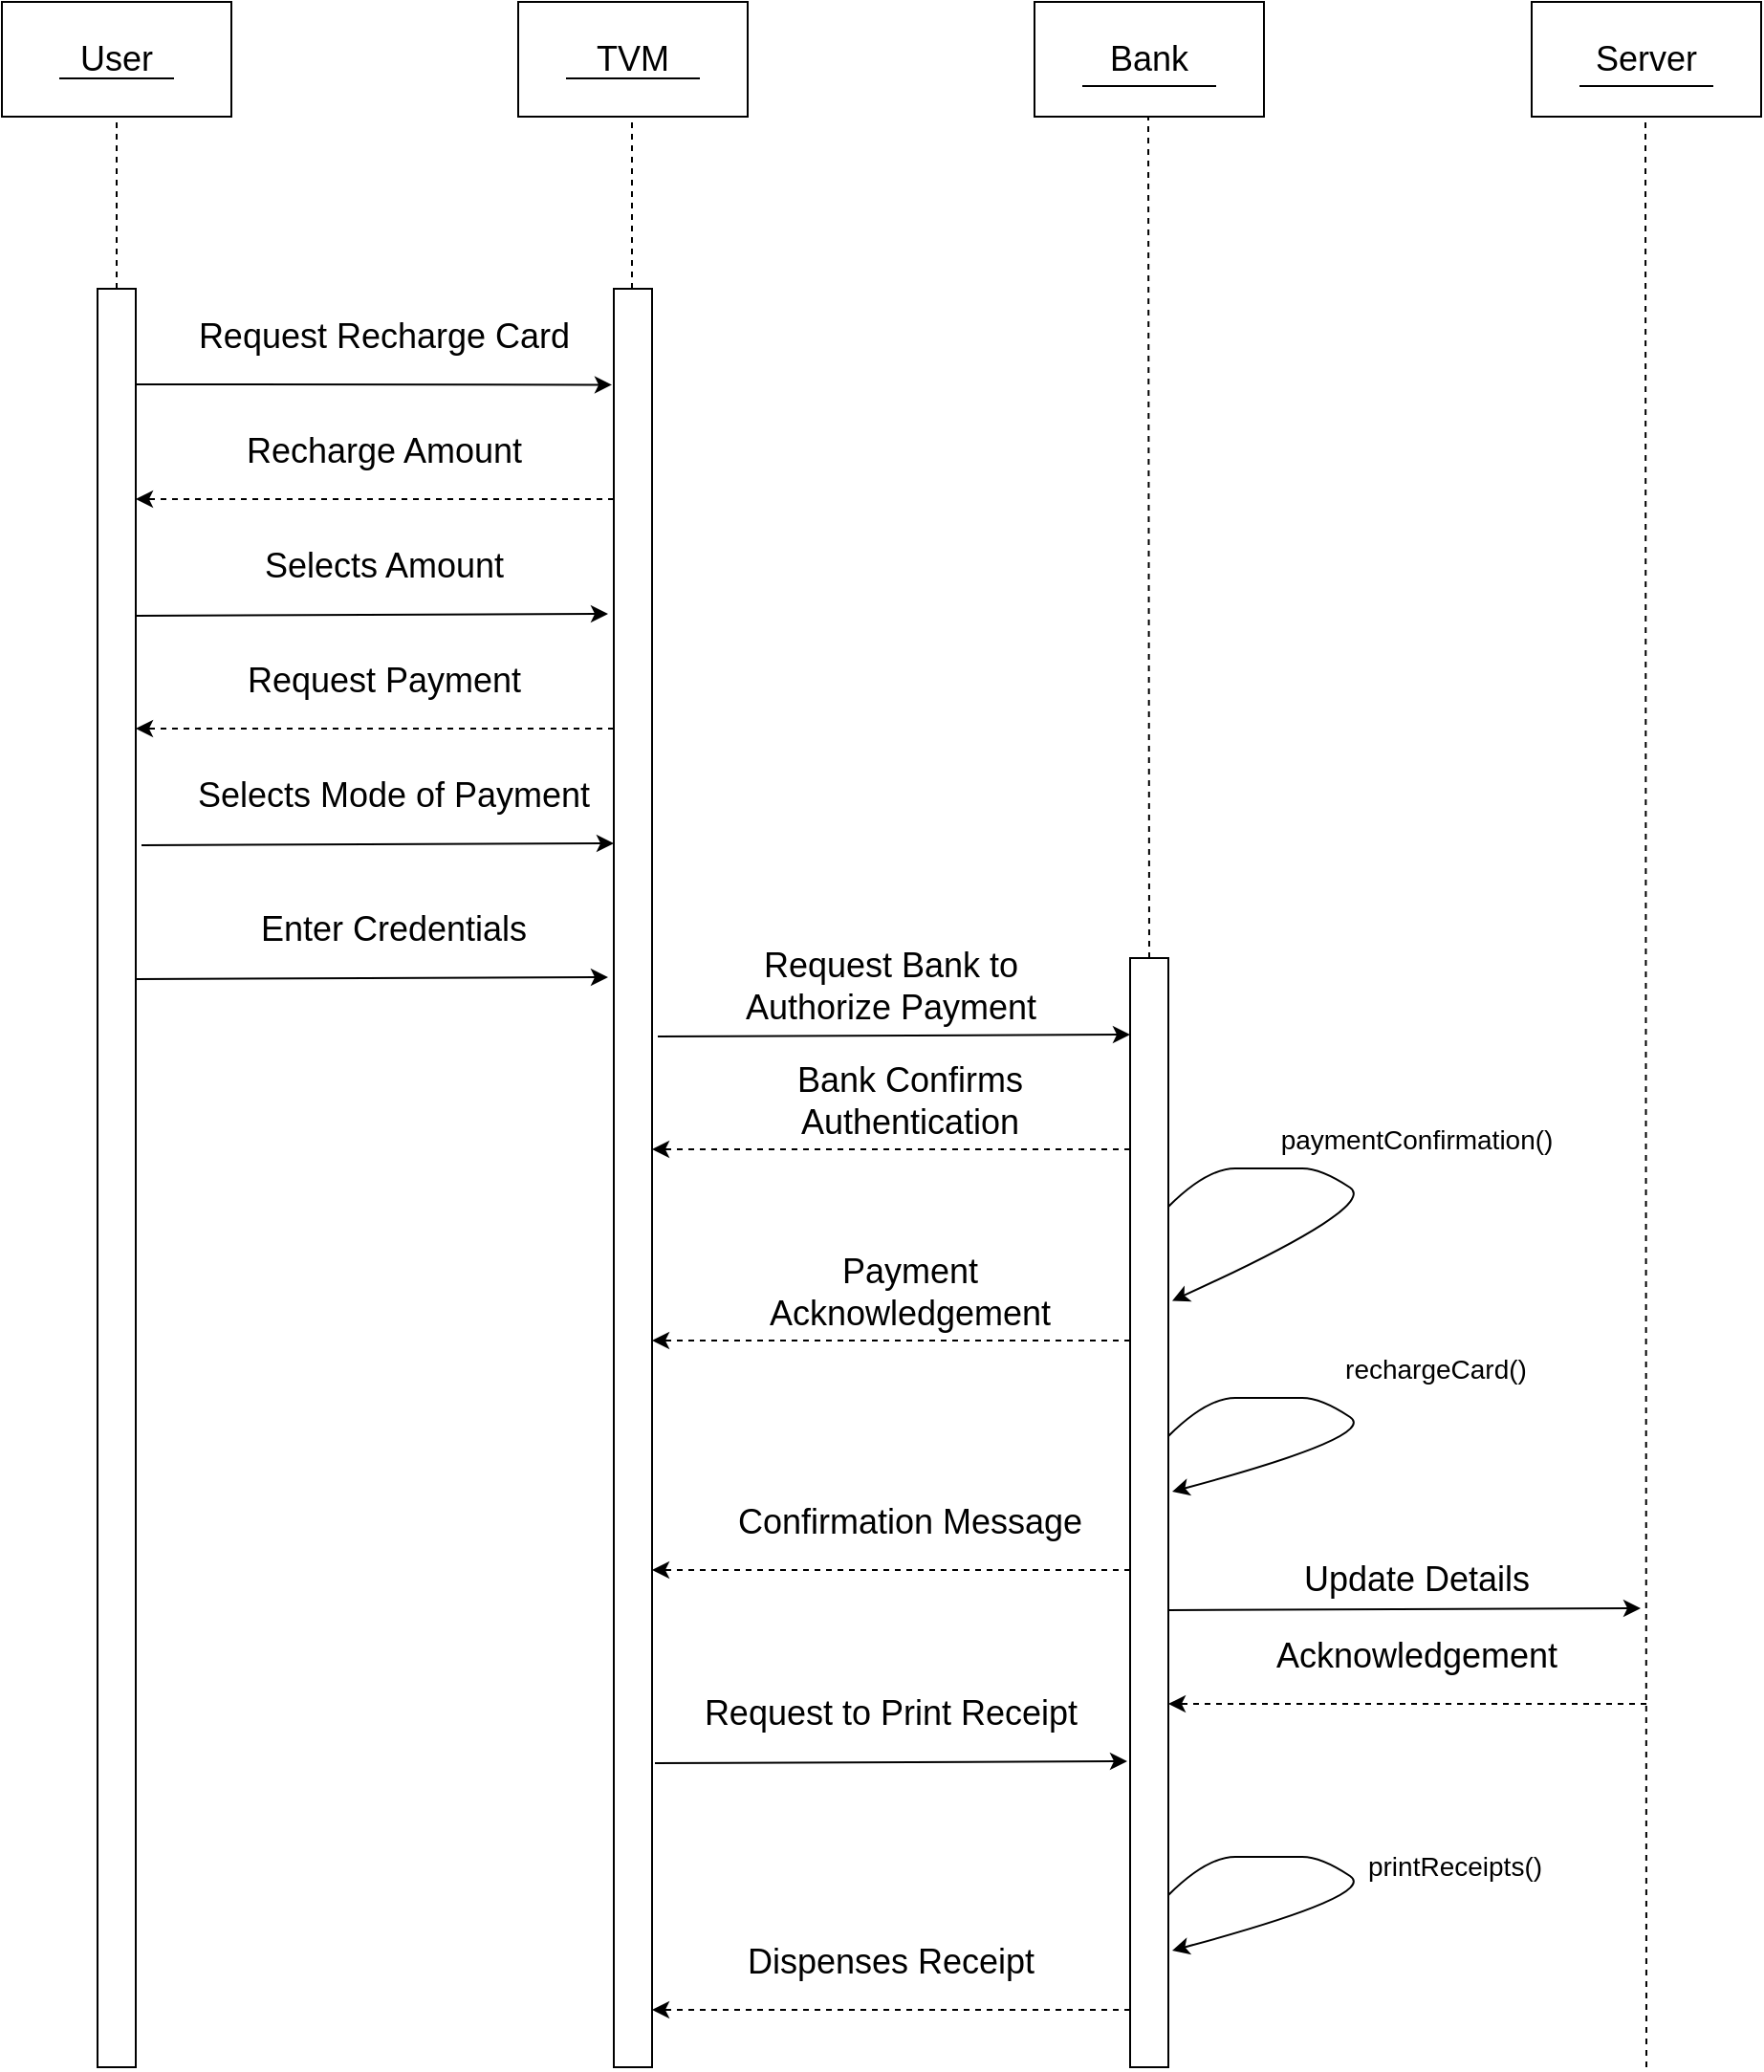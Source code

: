 <mxfile version="21.1.2" type="device">
  <diagram name="Page-1" id="IVqVSGv2KLx6jKtq350M">
    <mxGraphModel dx="954" dy="567" grid="1" gridSize="10" guides="1" tooltips="1" connect="1" arrows="1" fold="1" page="1" pageScale="1" pageWidth="850" pageHeight="1100" math="0" shadow="0">
      <root>
        <mxCell id="0" />
        <mxCell id="1" parent="0" />
        <mxCell id="m_yIS0kcz00EE0Y5XQm6-1" value="" style="rounded=0;whiteSpace=wrap;html=1;" vertex="1" parent="1">
          <mxGeometry x="140" y="90" width="120" height="60" as="geometry" />
        </mxCell>
        <mxCell id="m_yIS0kcz00EE0Y5XQm6-2" value="&lt;font style=&quot;font-size: 18px;&quot;&gt;User&lt;/font&gt;" style="text;html=1;strokeColor=none;fillColor=none;align=center;verticalAlign=middle;whiteSpace=wrap;rounded=0;" vertex="1" parent="1">
          <mxGeometry x="170" y="105" width="60" height="30" as="geometry" />
        </mxCell>
        <mxCell id="m_yIS0kcz00EE0Y5XQm6-3" value="" style="rounded=0;whiteSpace=wrap;html=1;" vertex="1" parent="1">
          <mxGeometry x="410" y="90" width="120" height="60" as="geometry" />
        </mxCell>
        <mxCell id="m_yIS0kcz00EE0Y5XQm6-4" value="&lt;font style=&quot;font-size: 18px;&quot;&gt;TVM&lt;/font&gt;" style="text;html=1;strokeColor=none;fillColor=none;align=center;verticalAlign=middle;whiteSpace=wrap;rounded=0;" vertex="1" parent="1">
          <mxGeometry x="440" y="105" width="60" height="30" as="geometry" />
        </mxCell>
        <mxCell id="m_yIS0kcz00EE0Y5XQm6-5" value="" style="rounded=0;whiteSpace=wrap;html=1;" vertex="1" parent="1">
          <mxGeometry x="680" y="90" width="120" height="60" as="geometry" />
        </mxCell>
        <mxCell id="m_yIS0kcz00EE0Y5XQm6-6" value="&lt;font style=&quot;font-size: 18px;&quot;&gt;Bank&lt;/font&gt;" style="text;html=1;strokeColor=none;fillColor=none;align=center;verticalAlign=middle;whiteSpace=wrap;rounded=0;" vertex="1" parent="1">
          <mxGeometry x="710" y="105" width="60" height="30" as="geometry" />
        </mxCell>
        <mxCell id="m_yIS0kcz00EE0Y5XQm6-7" value="" style="rounded=0;whiteSpace=wrap;html=1;" vertex="1" parent="1">
          <mxGeometry x="940" y="90" width="120" height="60" as="geometry" />
        </mxCell>
        <mxCell id="m_yIS0kcz00EE0Y5XQm6-8" value="&lt;font style=&quot;font-size: 18px;&quot;&gt;Server&lt;/font&gt;" style="text;html=1;strokeColor=none;fillColor=none;align=center;verticalAlign=middle;whiteSpace=wrap;rounded=0;" vertex="1" parent="1">
          <mxGeometry x="970" y="105" width="60" height="30" as="geometry" />
        </mxCell>
        <mxCell id="m_yIS0kcz00EE0Y5XQm6-9" value="" style="endArrow=none;dashed=1;html=1;rounded=0;" edge="1" parent="1">
          <mxGeometry width="50" height="50" relative="1" as="geometry">
            <mxPoint x="200" y="240" as="sourcePoint" />
            <mxPoint x="200" y="150" as="targetPoint" />
          </mxGeometry>
        </mxCell>
        <mxCell id="m_yIS0kcz00EE0Y5XQm6-10" value="" style="endArrow=none;dashed=1;html=1;rounded=0;" edge="1" parent="1">
          <mxGeometry width="50" height="50" relative="1" as="geometry">
            <mxPoint x="469.5" y="240" as="sourcePoint" />
            <mxPoint x="469.5" y="150" as="targetPoint" />
          </mxGeometry>
        </mxCell>
        <mxCell id="m_yIS0kcz00EE0Y5XQm6-11" value="" style="endArrow=none;dashed=1;html=1;rounded=0;exitX=0.5;exitY=0;exitDx=0;exitDy=0;" edge="1" parent="1" source="m_yIS0kcz00EE0Y5XQm6-16">
          <mxGeometry width="50" height="50" relative="1" as="geometry">
            <mxPoint x="739.5" y="240" as="sourcePoint" />
            <mxPoint x="739.5" y="150" as="targetPoint" />
          </mxGeometry>
        </mxCell>
        <mxCell id="m_yIS0kcz00EE0Y5XQm6-12" value="" style="endArrow=none;dashed=1;html=1;rounded=0;" edge="1" parent="1">
          <mxGeometry width="50" height="50" relative="1" as="geometry">
            <mxPoint x="1000" y="1170" as="sourcePoint" />
            <mxPoint x="999.5" y="150" as="targetPoint" />
          </mxGeometry>
        </mxCell>
        <mxCell id="m_yIS0kcz00EE0Y5XQm6-14" value="" style="rounded=0;whiteSpace=wrap;html=1;" vertex="1" parent="1">
          <mxGeometry x="190" y="240" width="20" height="930" as="geometry" />
        </mxCell>
        <mxCell id="m_yIS0kcz00EE0Y5XQm6-15" value="" style="rounded=0;whiteSpace=wrap;html=1;" vertex="1" parent="1">
          <mxGeometry x="460" y="240" width="20" height="930" as="geometry" />
        </mxCell>
        <mxCell id="m_yIS0kcz00EE0Y5XQm6-16" value="" style="rounded=0;whiteSpace=wrap;html=1;" vertex="1" parent="1">
          <mxGeometry x="730" y="590" width="20" height="580" as="geometry" />
        </mxCell>
        <mxCell id="m_yIS0kcz00EE0Y5XQm6-18" value="" style="endArrow=classic;html=1;rounded=0;entryX=-0.05;entryY=0.054;entryDx=0;entryDy=0;entryPerimeter=0;" edge="1" parent="1" target="m_yIS0kcz00EE0Y5XQm6-15">
          <mxGeometry width="50" height="50" relative="1" as="geometry">
            <mxPoint x="210" y="290" as="sourcePoint" />
            <mxPoint x="260" y="240" as="targetPoint" />
          </mxGeometry>
        </mxCell>
        <mxCell id="m_yIS0kcz00EE0Y5XQm6-19" value="" style="endArrow=classic;html=1;rounded=0;entryX=-0.15;entryY=0.06;entryDx=0;entryDy=0;entryPerimeter=0;" edge="1" parent="1">
          <mxGeometry width="50" height="50" relative="1" as="geometry">
            <mxPoint x="210" y="411" as="sourcePoint" />
            <mxPoint x="457" y="410" as="targetPoint" />
          </mxGeometry>
        </mxCell>
        <mxCell id="m_yIS0kcz00EE0Y5XQm6-20" value="" style="endArrow=classic;html=1;rounded=0;entryX=-0.15;entryY=0.06;entryDx=0;entryDy=0;entryPerimeter=0;" edge="1" parent="1">
          <mxGeometry width="50" height="50" relative="1" as="geometry">
            <mxPoint x="213" y="531" as="sourcePoint" />
            <mxPoint x="460" y="530" as="targetPoint" />
          </mxGeometry>
        </mxCell>
        <mxCell id="m_yIS0kcz00EE0Y5XQm6-22" value="&lt;font style=&quot;font-size: 18px;&quot;&gt;Request Recharge Card&lt;/font&gt;" style="text;html=1;strokeColor=none;fillColor=none;align=center;verticalAlign=middle;whiteSpace=wrap;rounded=0;" vertex="1" parent="1">
          <mxGeometry x="240" y="250" width="200" height="30" as="geometry" />
        </mxCell>
        <mxCell id="m_yIS0kcz00EE0Y5XQm6-23" value="" style="html=1;labelBackgroundColor=#ffffff;startArrow=none;startFill=0;startSize=6;endArrow=classic;endFill=1;endSize=6;jettySize=auto;orthogonalLoop=1;strokeWidth=1;dashed=1;fontSize=14;rounded=0;" edge="1" parent="1">
          <mxGeometry width="60" height="60" relative="1" as="geometry">
            <mxPoint x="460" y="350" as="sourcePoint" />
            <mxPoint x="210" y="350" as="targetPoint" />
          </mxGeometry>
        </mxCell>
        <mxCell id="m_yIS0kcz00EE0Y5XQm6-24" value="&lt;font style=&quot;font-size: 18px;&quot;&gt;Recharge Amount&lt;/font&gt;" style="text;html=1;strokeColor=none;fillColor=none;align=center;verticalAlign=middle;whiteSpace=wrap;rounded=0;" vertex="1" parent="1">
          <mxGeometry x="240" y="310" width="200" height="30" as="geometry" />
        </mxCell>
        <mxCell id="m_yIS0kcz00EE0Y5XQm6-25" value="&lt;font style=&quot;font-size: 18px;&quot;&gt;Selects Amount&lt;/font&gt;" style="text;html=1;strokeColor=none;fillColor=none;align=center;verticalAlign=middle;whiteSpace=wrap;rounded=0;" vertex="1" parent="1">
          <mxGeometry x="240" y="370" width="200" height="30" as="geometry" />
        </mxCell>
        <mxCell id="m_yIS0kcz00EE0Y5XQm6-26" value="" style="html=1;labelBackgroundColor=#ffffff;startArrow=none;startFill=0;startSize=6;endArrow=classic;endFill=1;endSize=6;jettySize=auto;orthogonalLoop=1;strokeWidth=1;dashed=1;fontSize=14;rounded=0;" edge="1" parent="1">
          <mxGeometry width="60" height="60" relative="1" as="geometry">
            <mxPoint x="460" y="470" as="sourcePoint" />
            <mxPoint x="210" y="470" as="targetPoint" />
          </mxGeometry>
        </mxCell>
        <mxCell id="m_yIS0kcz00EE0Y5XQm6-27" value="&lt;font style=&quot;font-size: 18px;&quot;&gt;Request Payment&lt;/font&gt;" style="text;html=1;strokeColor=none;fillColor=none;align=center;verticalAlign=middle;whiteSpace=wrap;rounded=0;" vertex="1" parent="1">
          <mxGeometry x="240" y="430" width="200" height="30" as="geometry" />
        </mxCell>
        <mxCell id="m_yIS0kcz00EE0Y5XQm6-28" value="&lt;font style=&quot;font-size: 18px;&quot;&gt;Selects Mode of Payment&lt;/font&gt;" style="text;html=1;strokeColor=none;fillColor=none;align=center;verticalAlign=middle;whiteSpace=wrap;rounded=0;" vertex="1" parent="1">
          <mxGeometry x="240" y="490" width="210" height="30" as="geometry" />
        </mxCell>
        <mxCell id="m_yIS0kcz00EE0Y5XQm6-29" value="" style="endArrow=classic;html=1;rounded=0;entryX=-0.15;entryY=0.06;entryDx=0;entryDy=0;entryPerimeter=0;" edge="1" parent="1">
          <mxGeometry width="50" height="50" relative="1" as="geometry">
            <mxPoint x="210" y="601" as="sourcePoint" />
            <mxPoint x="457" y="600" as="targetPoint" />
          </mxGeometry>
        </mxCell>
        <mxCell id="m_yIS0kcz00EE0Y5XQm6-30" value="&lt;font style=&quot;font-size: 18px;&quot;&gt;Enter Credentials&lt;/font&gt;" style="text;html=1;strokeColor=none;fillColor=none;align=center;verticalAlign=middle;whiteSpace=wrap;rounded=0;" vertex="1" parent="1">
          <mxGeometry x="240" y="560" width="210" height="30" as="geometry" />
        </mxCell>
        <mxCell id="m_yIS0kcz00EE0Y5XQm6-31" value="" style="endArrow=classic;html=1;rounded=0;entryX=-0.15;entryY=0.06;entryDx=0;entryDy=0;entryPerimeter=0;" edge="1" parent="1">
          <mxGeometry width="50" height="50" relative="1" as="geometry">
            <mxPoint x="483" y="631" as="sourcePoint" />
            <mxPoint x="730" y="630" as="targetPoint" />
          </mxGeometry>
        </mxCell>
        <mxCell id="m_yIS0kcz00EE0Y5XQm6-32" value="&lt;font style=&quot;font-size: 18px;&quot;&gt;Request Bank to Authorize Payment&lt;/font&gt;" style="text;html=1;strokeColor=none;fillColor=none;align=center;verticalAlign=middle;whiteSpace=wrap;rounded=0;" vertex="1" parent="1">
          <mxGeometry x="500" y="590" width="210" height="30" as="geometry" />
        </mxCell>
        <mxCell id="m_yIS0kcz00EE0Y5XQm6-33" value="" style="html=1;labelBackgroundColor=#ffffff;startArrow=none;startFill=0;startSize=6;endArrow=classic;endFill=1;endSize=6;jettySize=auto;orthogonalLoop=1;strokeWidth=1;dashed=1;fontSize=14;rounded=0;" edge="1" parent="1">
          <mxGeometry width="60" height="60" relative="1" as="geometry">
            <mxPoint x="730" y="690" as="sourcePoint" />
            <mxPoint x="480" y="690" as="targetPoint" />
          </mxGeometry>
        </mxCell>
        <mxCell id="m_yIS0kcz00EE0Y5XQm6-34" value="&lt;font style=&quot;font-size: 18px;&quot;&gt;Bank Confirms Authentication&lt;/font&gt;" style="text;html=1;strokeColor=none;fillColor=none;align=center;verticalAlign=middle;whiteSpace=wrap;rounded=0;" vertex="1" parent="1">
          <mxGeometry x="510" y="650" width="210" height="30" as="geometry" />
        </mxCell>
        <mxCell id="m_yIS0kcz00EE0Y5XQm6-36" value="&lt;font style=&quot;font-size: 14px;&quot;&gt;paymentConfirmation()&lt;/font&gt;" style="text;html=1;strokeColor=none;fillColor=none;align=center;verticalAlign=middle;whiteSpace=wrap;rounded=0;" vertex="1" parent="1">
          <mxGeometry x="840" y="680" width="80" height="10" as="geometry" />
        </mxCell>
        <mxCell id="m_yIS0kcz00EE0Y5XQm6-37" value="" style="curved=1;endArrow=classic;html=1;rounded=0;entryX=1.1;entryY=0.309;entryDx=0;entryDy=0;entryPerimeter=0;" edge="1" parent="1" target="m_yIS0kcz00EE0Y5XQm6-16">
          <mxGeometry width="50" height="50" relative="1" as="geometry">
            <mxPoint x="750" y="720" as="sourcePoint" />
            <mxPoint x="770" y="760" as="targetPoint" />
            <Array as="points">
              <mxPoint x="770" y="700" />
              <mxPoint x="800" y="700" />
              <mxPoint x="810" y="700" />
              <mxPoint x="830" y="700" />
              <mxPoint x="860" y="720" />
            </Array>
          </mxGeometry>
        </mxCell>
        <mxCell id="m_yIS0kcz00EE0Y5XQm6-38" value="" style="html=1;labelBackgroundColor=#ffffff;startArrow=none;startFill=0;startSize=6;endArrow=classic;endFill=1;endSize=6;jettySize=auto;orthogonalLoop=1;strokeWidth=1;dashed=1;fontSize=14;rounded=0;" edge="1" parent="1">
          <mxGeometry width="60" height="60" relative="1" as="geometry">
            <mxPoint x="730" y="790" as="sourcePoint" />
            <mxPoint x="480" y="790" as="targetPoint" />
          </mxGeometry>
        </mxCell>
        <mxCell id="m_yIS0kcz00EE0Y5XQm6-39" value="&lt;font style=&quot;font-size: 18px;&quot;&gt;Payment Acknowledgement&lt;/font&gt;" style="text;html=1;strokeColor=none;fillColor=none;align=center;verticalAlign=middle;whiteSpace=wrap;rounded=0;" vertex="1" parent="1">
          <mxGeometry x="510" y="750" width="210" height="30" as="geometry" />
        </mxCell>
        <mxCell id="m_yIS0kcz00EE0Y5XQm6-40" value="" style="curved=1;endArrow=classic;html=1;rounded=0;entryX=1.1;entryY=0.629;entryDx=0;entryDy=0;entryPerimeter=0;" edge="1" parent="1">
          <mxGeometry width="50" height="50" relative="1" as="geometry">
            <mxPoint x="750" y="840" as="sourcePoint" />
            <mxPoint x="752" y="869" as="targetPoint" />
            <Array as="points">
              <mxPoint x="770" y="820" />
              <mxPoint x="800" y="820" />
              <mxPoint x="810" y="820" />
              <mxPoint x="830" y="820" />
              <mxPoint x="860" y="840" />
            </Array>
          </mxGeometry>
        </mxCell>
        <mxCell id="m_yIS0kcz00EE0Y5XQm6-41" value="&lt;font style=&quot;font-size: 14px;&quot;&gt;rechargeCard()&lt;/font&gt;" style="text;html=1;strokeColor=none;fillColor=none;align=center;verticalAlign=middle;whiteSpace=wrap;rounded=0;" vertex="1" parent="1">
          <mxGeometry x="850" y="800" width="80" height="10" as="geometry" />
        </mxCell>
        <mxCell id="m_yIS0kcz00EE0Y5XQm6-42" value="" style="html=1;labelBackgroundColor=#ffffff;startArrow=none;startFill=0;startSize=6;endArrow=classic;endFill=1;endSize=6;jettySize=auto;orthogonalLoop=1;strokeWidth=1;dashed=1;fontSize=14;rounded=0;" edge="1" parent="1">
          <mxGeometry width="60" height="60" relative="1" as="geometry">
            <mxPoint x="730" y="910" as="sourcePoint" />
            <mxPoint x="480" y="910" as="targetPoint" />
          </mxGeometry>
        </mxCell>
        <mxCell id="m_yIS0kcz00EE0Y5XQm6-43" value="&lt;font style=&quot;font-size: 18px;&quot;&gt;Confirmation Message&lt;/font&gt;" style="text;html=1;strokeColor=none;fillColor=none;align=center;verticalAlign=middle;whiteSpace=wrap;rounded=0;" vertex="1" parent="1">
          <mxGeometry x="510" y="870" width="210" height="30" as="geometry" />
        </mxCell>
        <mxCell id="m_yIS0kcz00EE0Y5XQm6-44" value="" style="endArrow=classic;html=1;rounded=0;entryX=-0.15;entryY=0.06;entryDx=0;entryDy=0;entryPerimeter=0;" edge="1" parent="1">
          <mxGeometry width="50" height="50" relative="1" as="geometry">
            <mxPoint x="750" y="931" as="sourcePoint" />
            <mxPoint x="997" y="930" as="targetPoint" />
          </mxGeometry>
        </mxCell>
        <mxCell id="m_yIS0kcz00EE0Y5XQm6-48" value="&lt;font style=&quot;font-size: 18px;&quot;&gt;Acknowledgement&lt;/font&gt;" style="text;html=1;strokeColor=none;fillColor=none;align=center;verticalAlign=middle;whiteSpace=wrap;rounded=0;" vertex="1" parent="1">
          <mxGeometry x="775" y="940" width="210" height="30" as="geometry" />
        </mxCell>
        <mxCell id="m_yIS0kcz00EE0Y5XQm6-49" value="&lt;font style=&quot;font-size: 18px;&quot;&gt;Update Details&lt;/font&gt;" style="text;html=1;strokeColor=none;fillColor=none;align=center;verticalAlign=middle;whiteSpace=wrap;rounded=0;" vertex="1" parent="1">
          <mxGeometry x="775" y="900" width="210" height="30" as="geometry" />
        </mxCell>
        <mxCell id="m_yIS0kcz00EE0Y5XQm6-50" value="" style="html=1;labelBackgroundColor=#ffffff;startArrow=none;startFill=0;startSize=6;endArrow=classic;endFill=1;endSize=6;jettySize=auto;orthogonalLoop=1;strokeWidth=1;dashed=1;fontSize=14;rounded=0;" edge="1" parent="1">
          <mxGeometry width="60" height="60" relative="1" as="geometry">
            <mxPoint x="1000" y="980" as="sourcePoint" />
            <mxPoint x="750" y="980" as="targetPoint" />
          </mxGeometry>
        </mxCell>
        <mxCell id="m_yIS0kcz00EE0Y5XQm6-51" value="" style="endArrow=classic;html=1;rounded=0;entryX=-0.15;entryY=0.06;entryDx=0;entryDy=0;entryPerimeter=0;" edge="1" parent="1">
          <mxGeometry width="50" height="50" relative="1" as="geometry">
            <mxPoint x="481.5" y="1011" as="sourcePoint" />
            <mxPoint x="728.5" y="1010" as="targetPoint" />
          </mxGeometry>
        </mxCell>
        <mxCell id="m_yIS0kcz00EE0Y5XQm6-52" value="&lt;font style=&quot;font-size: 18px;&quot;&gt;Request to Print Receipt&lt;/font&gt;" style="text;html=1;strokeColor=none;fillColor=none;align=center;verticalAlign=middle;whiteSpace=wrap;rounded=0;" vertex="1" parent="1">
          <mxGeometry x="500" y="970" width="210" height="30" as="geometry" />
        </mxCell>
        <mxCell id="m_yIS0kcz00EE0Y5XQm6-54" value="&lt;font style=&quot;font-size: 18px;&quot;&gt;Dispenses Receipt&lt;/font&gt;" style="text;html=1;strokeColor=none;fillColor=none;align=center;verticalAlign=middle;whiteSpace=wrap;rounded=0;" vertex="1" parent="1">
          <mxGeometry x="500" y="1100" width="210" height="30" as="geometry" />
        </mxCell>
        <mxCell id="m_yIS0kcz00EE0Y5XQm6-55" value="" style="html=1;labelBackgroundColor=#ffffff;startArrow=none;startFill=0;startSize=6;endArrow=classic;endFill=1;endSize=6;jettySize=auto;orthogonalLoop=1;strokeWidth=1;dashed=1;fontSize=14;rounded=0;" edge="1" parent="1">
          <mxGeometry width="60" height="60" relative="1" as="geometry">
            <mxPoint x="730" y="1140" as="sourcePoint" />
            <mxPoint x="480" y="1140" as="targetPoint" />
          </mxGeometry>
        </mxCell>
        <mxCell id="m_yIS0kcz00EE0Y5XQm6-56" value="" style="curved=1;endArrow=classic;html=1;rounded=0;entryX=1.1;entryY=0.629;entryDx=0;entryDy=0;entryPerimeter=0;" edge="1" parent="1">
          <mxGeometry width="50" height="50" relative="1" as="geometry">
            <mxPoint x="750" y="1080" as="sourcePoint" />
            <mxPoint x="752" y="1109" as="targetPoint" />
            <Array as="points">
              <mxPoint x="770" y="1060" />
              <mxPoint x="800" y="1060" />
              <mxPoint x="810" y="1060" />
              <mxPoint x="830" y="1060" />
              <mxPoint x="860" y="1080" />
            </Array>
          </mxGeometry>
        </mxCell>
        <mxCell id="m_yIS0kcz00EE0Y5XQm6-57" value="&lt;font style=&quot;font-size: 14px;&quot;&gt;printReceipts()&lt;/font&gt;" style="text;html=1;strokeColor=none;fillColor=none;align=center;verticalAlign=middle;whiteSpace=wrap;rounded=0;" vertex="1" parent="1">
          <mxGeometry x="860" y="1060" width="80" height="10" as="geometry" />
        </mxCell>
        <mxCell id="m_yIS0kcz00EE0Y5XQm6-58" value="" style="endArrow=none;html=1;rounded=0;" edge="1" parent="1">
          <mxGeometry width="50" height="50" relative="1" as="geometry">
            <mxPoint x="170" y="130" as="sourcePoint" />
            <mxPoint x="230" y="130" as="targetPoint" />
          </mxGeometry>
        </mxCell>
        <mxCell id="m_yIS0kcz00EE0Y5XQm6-59" value="" style="endArrow=none;html=1;rounded=0;entryX=1;entryY=1;entryDx=0;entryDy=0;" edge="1" parent="1">
          <mxGeometry width="50" height="50" relative="1" as="geometry">
            <mxPoint x="435" y="130" as="sourcePoint" />
            <mxPoint x="505" y="130" as="targetPoint" />
          </mxGeometry>
        </mxCell>
        <mxCell id="m_yIS0kcz00EE0Y5XQm6-60" value="" style="endArrow=none;html=1;rounded=0;entryX=1;entryY=1;entryDx=0;entryDy=0;" edge="1" parent="1">
          <mxGeometry width="50" height="50" relative="1" as="geometry">
            <mxPoint x="705" y="134" as="sourcePoint" />
            <mxPoint x="775" y="134" as="targetPoint" />
          </mxGeometry>
        </mxCell>
        <mxCell id="m_yIS0kcz00EE0Y5XQm6-61" value="" style="endArrow=none;html=1;rounded=0;entryX=1;entryY=1;entryDx=0;entryDy=0;" edge="1" parent="1">
          <mxGeometry width="50" height="50" relative="1" as="geometry">
            <mxPoint x="965" y="134" as="sourcePoint" />
            <mxPoint x="1035" y="134" as="targetPoint" />
          </mxGeometry>
        </mxCell>
      </root>
    </mxGraphModel>
  </diagram>
</mxfile>
